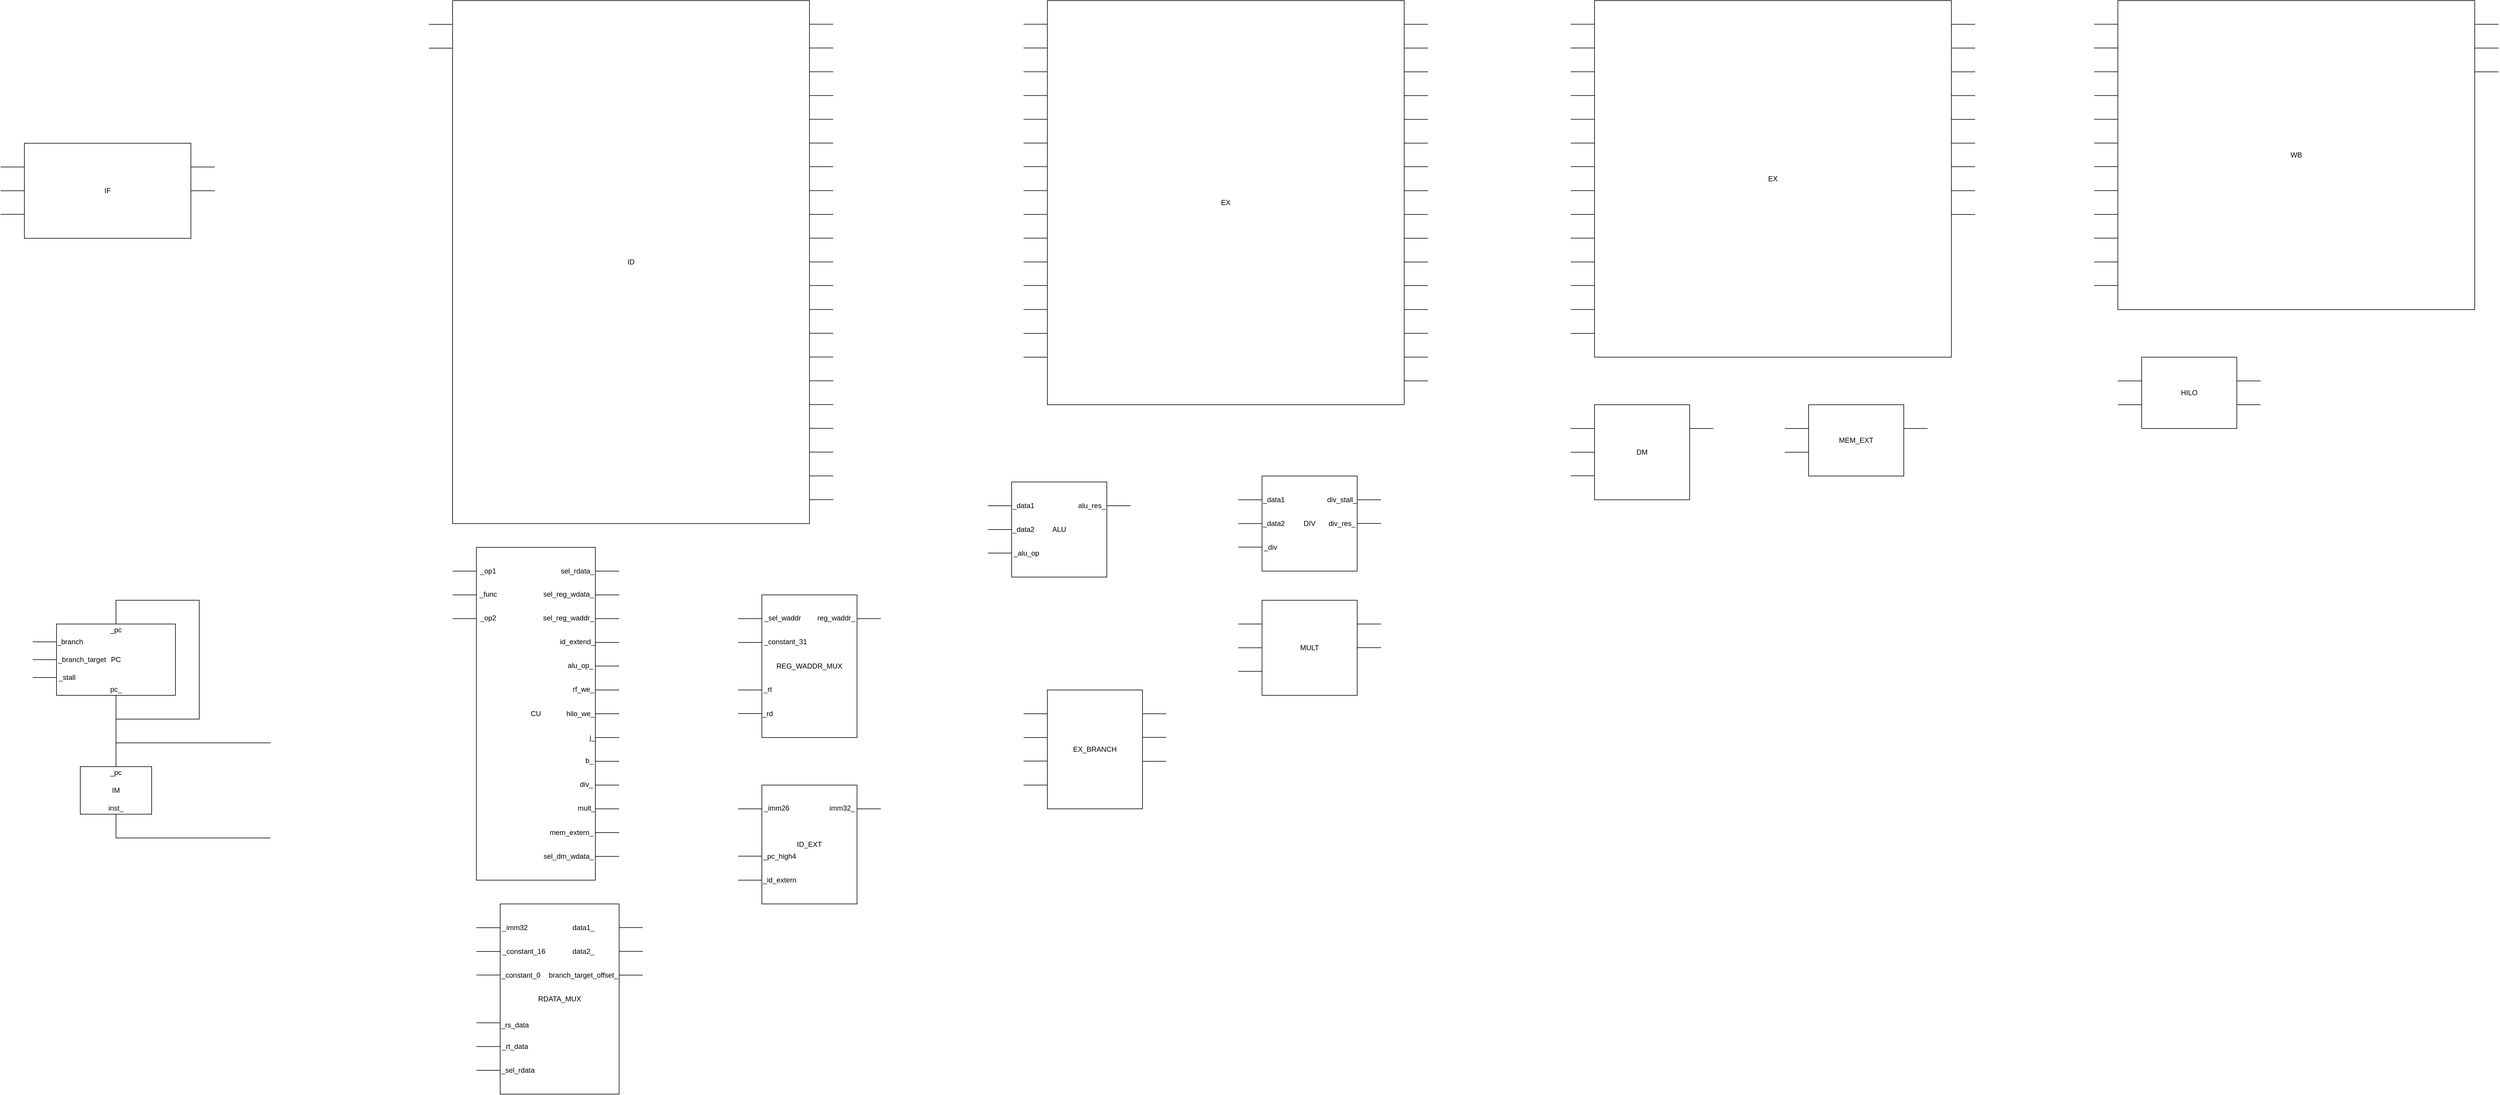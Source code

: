 <mxfile version="13.8.8" type="github">
  <diagram id="tMcQ2oyXICmmnyAeohTg" name="第 1 页">
    <mxGraphModel dx="813" dy="460" grid="1" gridSize="10" guides="1" tooltips="1" connect="1" arrows="1" fold="1" page="1" pageScale="1" pageWidth="827" pageHeight="1169" math="0" shadow="0">
      <root>
        <mxCell id="0" />
        <mxCell id="1" parent="0" />
        <mxCell id="VwapOLV4gGoB3jgHGufy-1" value="PC" style="rounded=0;whiteSpace=wrap;html=1;" parent="1" vertex="1">
          <mxGeometry x="134" y="1089" width="200" height="120" as="geometry" />
        </mxCell>
        <mxCell id="VwapOLV4gGoB3jgHGufy-2" value="" style="endArrow=none;html=1;entryX=0;entryY=0.25;entryDx=0;entryDy=0;" parent="1" target="VwapOLV4gGoB3jgHGufy-1" edge="1">
          <mxGeometry width="50" height="50" relative="1" as="geometry">
            <mxPoint x="94" y="1119" as="sourcePoint" />
            <mxPoint x="124" y="1119" as="targetPoint" />
          </mxGeometry>
        </mxCell>
        <mxCell id="VwapOLV4gGoB3jgHGufy-3" value="" style="endArrow=none;html=1;entryX=0;entryY=0.5;entryDx=0;entryDy=0;" parent="1" target="VwapOLV4gGoB3jgHGufy-1" edge="1">
          <mxGeometry width="50" height="50" relative="1" as="geometry">
            <mxPoint x="94" y="1149" as="sourcePoint" />
            <mxPoint x="134" y="1151.5" as="targetPoint" />
          </mxGeometry>
        </mxCell>
        <mxCell id="VwapOLV4gGoB3jgHGufy-4" value="" style="endArrow=none;html=1;entryX=0;entryY=0.75;entryDx=0;entryDy=0;" parent="1" target="VwapOLV4gGoB3jgHGufy-1" edge="1">
          <mxGeometry width="50" height="50" relative="1" as="geometry">
            <mxPoint x="94" y="1179" as="sourcePoint" />
            <mxPoint x="144" y="1161.5" as="targetPoint" />
          </mxGeometry>
        </mxCell>
        <mxCell id="VwapOLV4gGoB3jgHGufy-5" value="" style="endArrow=none;html=1;entryX=0.5;entryY=0;entryDx=0;entryDy=0;exitX=0.5;exitY=1;exitDx=0;exitDy=0;rounded=0;" parent="1" source="VwapOLV4gGoB3jgHGufy-1" target="VwapOLV4gGoB3jgHGufy-1" edge="1">
          <mxGeometry width="50" height="50" relative="1" as="geometry">
            <mxPoint x="114" y="1172" as="sourcePoint" />
            <mxPoint x="154" y="1171.5" as="targetPoint" />
            <Array as="points">
              <mxPoint x="234" y="1249" />
              <mxPoint x="374" y="1249" />
              <mxPoint x="374" y="1049" />
              <mxPoint x="234" y="1049" />
            </Array>
          </mxGeometry>
        </mxCell>
        <mxCell id="VwapOLV4gGoB3jgHGufy-6" value="" style="endArrow=none;html=1;entryX=0.5;entryY=1;entryDx=0;entryDy=0;exitX=0.5;exitY=0;exitDx=0;exitDy=0;" parent="1" source="VwapOLV4gGoB3jgHGufy-7" target="VwapOLV4gGoB3jgHGufy-1" edge="1">
          <mxGeometry width="50" height="50" relative="1" as="geometry">
            <mxPoint x="229" y="1329" as="sourcePoint" />
            <mxPoint x="234" y="1209" as="targetPoint" />
          </mxGeometry>
        </mxCell>
        <mxCell id="VwapOLV4gGoB3jgHGufy-7" value="IM" style="rounded=0;whiteSpace=wrap;html=1;" parent="1" vertex="1">
          <mxGeometry x="174" y="1329" width="120" height="80" as="geometry" />
        </mxCell>
        <mxCell id="VwapOLV4gGoB3jgHGufy-8" value="" style="endArrow=none;html=1;" parent="1" edge="1">
          <mxGeometry width="50" height="50" relative="1" as="geometry">
            <mxPoint x="234" y="1289" as="sourcePoint" />
            <mxPoint x="494" y="1289" as="targetPoint" />
          </mxGeometry>
        </mxCell>
        <mxCell id="VwapOLV4gGoB3jgHGufy-9" value="" style="endArrow=none;html=1;exitX=0.5;exitY=1;exitDx=0;exitDy=0;rounded=0;" parent="1" source="VwapOLV4gGoB3jgHGufy-7" edge="1">
          <mxGeometry width="50" height="50" relative="1" as="geometry">
            <mxPoint x="230" y="1391" as="sourcePoint" />
            <mxPoint x="494" y="1449" as="targetPoint" />
            <Array as="points">
              <mxPoint x="234" y="1449" />
            </Array>
          </mxGeometry>
        </mxCell>
        <mxCell id="VwapOLV4gGoB3jgHGufy-10" value="ID" style="rounded=0;whiteSpace=wrap;html=1;" parent="1" vertex="1">
          <mxGeometry x="800" y="40" width="600" height="880" as="geometry" />
        </mxCell>
        <mxCell id="VwapOLV4gGoB3jgHGufy-11" value="" style="endArrow=none;html=1;" parent="1" edge="1">
          <mxGeometry width="50" height="50" relative="1" as="geometry">
            <mxPoint x="1440" y="119.8" as="sourcePoint" />
            <mxPoint x="1400" y="119.8" as="targetPoint" />
          </mxGeometry>
        </mxCell>
        <mxCell id="VwapOLV4gGoB3jgHGufy-12" value="" style="endArrow=none;html=1;" parent="1" edge="1">
          <mxGeometry width="50" height="50" relative="1" as="geometry">
            <mxPoint x="1440" y="79.8" as="sourcePoint" />
            <mxPoint x="1400" y="79.8" as="targetPoint" />
          </mxGeometry>
        </mxCell>
        <mxCell id="VwapOLV4gGoB3jgHGufy-13" value="" style="endArrow=none;html=1;" parent="1" edge="1">
          <mxGeometry width="50" height="50" relative="1" as="geometry">
            <mxPoint x="1440" y="159.8" as="sourcePoint" />
            <mxPoint x="1400" y="159.8" as="targetPoint" />
          </mxGeometry>
        </mxCell>
        <mxCell id="VwapOLV4gGoB3jgHGufy-14" value="" style="endArrow=none;html=1;" parent="1" edge="1">
          <mxGeometry width="50" height="50" relative="1" as="geometry">
            <mxPoint x="1440" y="199.8" as="sourcePoint" />
            <mxPoint x="1400" y="199.8" as="targetPoint" />
          </mxGeometry>
        </mxCell>
        <mxCell id="VwapOLV4gGoB3jgHGufy-15" value="" style="endArrow=none;html=1;" parent="1" edge="1">
          <mxGeometry width="50" height="50" relative="1" as="geometry">
            <mxPoint x="1440" y="239.8" as="sourcePoint" />
            <mxPoint x="1400" y="239.8" as="targetPoint" />
          </mxGeometry>
        </mxCell>
        <mxCell id="VwapOLV4gGoB3jgHGufy-16" value="" style="endArrow=none;html=1;" parent="1" edge="1">
          <mxGeometry width="50" height="50" relative="1" as="geometry">
            <mxPoint x="1440" y="279.8" as="sourcePoint" />
            <mxPoint x="1400" y="279.8" as="targetPoint" />
          </mxGeometry>
        </mxCell>
        <mxCell id="VwapOLV4gGoB3jgHGufy-17" value="" style="endArrow=none;html=1;" parent="1" edge="1">
          <mxGeometry width="50" height="50" relative="1" as="geometry">
            <mxPoint x="1440" y="319.51" as="sourcePoint" />
            <mxPoint x="1400" y="319.51" as="targetPoint" />
          </mxGeometry>
        </mxCell>
        <mxCell id="VwapOLV4gGoB3jgHGufy-18" value="" style="endArrow=none;html=1;" parent="1" edge="1">
          <mxGeometry width="50" height="50" relative="1" as="geometry">
            <mxPoint x="1440" y="359.8" as="sourcePoint" />
            <mxPoint x="1400" y="359.8" as="targetPoint" />
          </mxGeometry>
        </mxCell>
        <mxCell id="VwapOLV4gGoB3jgHGufy-19" value="" style="endArrow=none;html=1;" parent="1" edge="1">
          <mxGeometry width="50" height="50" relative="1" as="geometry">
            <mxPoint x="1440" y="399.8" as="sourcePoint" />
            <mxPoint x="1400" y="399.8" as="targetPoint" />
          </mxGeometry>
        </mxCell>
        <mxCell id="VwapOLV4gGoB3jgHGufy-20" value="" style="endArrow=none;html=1;" parent="1" edge="1">
          <mxGeometry width="50" height="50" relative="1" as="geometry">
            <mxPoint x="1440" y="439.8" as="sourcePoint" />
            <mxPoint x="1400" y="439.8" as="targetPoint" />
          </mxGeometry>
        </mxCell>
        <mxCell id="VwapOLV4gGoB3jgHGufy-21" value="" style="endArrow=none;html=1;" parent="1" edge="1">
          <mxGeometry width="50" height="50" relative="1" as="geometry">
            <mxPoint x="1440" y="479.8" as="sourcePoint" />
            <mxPoint x="1400" y="479.8" as="targetPoint" />
          </mxGeometry>
        </mxCell>
        <mxCell id="VwapOLV4gGoB3jgHGufy-22" value="" style="endArrow=none;html=1;" parent="1" edge="1">
          <mxGeometry width="50" height="50" relative="1" as="geometry">
            <mxPoint x="1440" y="519.51" as="sourcePoint" />
            <mxPoint x="1400" y="519.51" as="targetPoint" />
          </mxGeometry>
        </mxCell>
        <mxCell id="VwapOLV4gGoB3jgHGufy-23" value="" style="endArrow=none;html=1;" parent="1" edge="1">
          <mxGeometry width="50" height="50" relative="1" as="geometry">
            <mxPoint x="1440" y="559.8" as="sourcePoint" />
            <mxPoint x="1400" y="559.8" as="targetPoint" />
          </mxGeometry>
        </mxCell>
        <mxCell id="VwapOLV4gGoB3jgHGufy-24" value="" style="endArrow=none;html=1;" parent="1" edge="1">
          <mxGeometry width="50" height="50" relative="1" as="geometry">
            <mxPoint x="1440" y="599.8" as="sourcePoint" />
            <mxPoint x="1400" y="599.8" as="targetPoint" />
          </mxGeometry>
        </mxCell>
        <mxCell id="VwapOLV4gGoB3jgHGufy-25" value="" style="endArrow=none;html=1;" parent="1" edge="1">
          <mxGeometry width="50" height="50" relative="1" as="geometry">
            <mxPoint x="1440" y="639.8" as="sourcePoint" />
            <mxPoint x="1400" y="639.8" as="targetPoint" />
          </mxGeometry>
        </mxCell>
        <mxCell id="VwapOLV4gGoB3jgHGufy-26" value="" style="endArrow=none;html=1;" parent="1" edge="1">
          <mxGeometry width="50" height="50" relative="1" as="geometry">
            <mxPoint x="1440" y="679.8" as="sourcePoint" />
            <mxPoint x="1400" y="679.8" as="targetPoint" />
          </mxGeometry>
        </mxCell>
        <mxCell id="VwapOLV4gGoB3jgHGufy-27" value="" style="endArrow=none;html=1;" parent="1" edge="1">
          <mxGeometry width="50" height="50" relative="1" as="geometry">
            <mxPoint x="1440" y="719.8" as="sourcePoint" />
            <mxPoint x="1400" y="719.8" as="targetPoint" />
          </mxGeometry>
        </mxCell>
        <mxCell id="VwapOLV4gGoB3jgHGufy-28" value="" style="endArrow=none;html=1;" parent="1" edge="1">
          <mxGeometry width="50" height="50" relative="1" as="geometry">
            <mxPoint x="1440" y="759.8" as="sourcePoint" />
            <mxPoint x="1400" y="759.8" as="targetPoint" />
          </mxGeometry>
        </mxCell>
        <mxCell id="VwapOLV4gGoB3jgHGufy-29" value="" style="endArrow=none;html=1;" parent="1" edge="1">
          <mxGeometry width="50" height="50" relative="1" as="geometry">
            <mxPoint x="1440" y="799.8" as="sourcePoint" />
            <mxPoint x="1400" y="799.8" as="targetPoint" />
          </mxGeometry>
        </mxCell>
        <mxCell id="VwapOLV4gGoB3jgHGufy-30" value="" style="endArrow=none;html=1;" parent="1" edge="1">
          <mxGeometry width="50" height="50" relative="1" as="geometry">
            <mxPoint x="1440" y="879.8" as="sourcePoint" />
            <mxPoint x="1400" y="879.8" as="targetPoint" />
          </mxGeometry>
        </mxCell>
        <mxCell id="VwapOLV4gGoB3jgHGufy-31" value="" style="endArrow=none;html=1;" parent="1" edge="1">
          <mxGeometry width="50" height="50" relative="1" as="geometry">
            <mxPoint x="1440" y="839.8" as="sourcePoint" />
            <mxPoint x="1400" y="839.8" as="targetPoint" />
          </mxGeometry>
        </mxCell>
        <mxCell id="VwapOLV4gGoB3jgHGufy-32" value="" style="endArrow=none;html=1;" parent="1" edge="1">
          <mxGeometry width="50" height="50" relative="1" as="geometry">
            <mxPoint x="800" y="80.0" as="sourcePoint" />
            <mxPoint x="760" y="80.0" as="targetPoint" />
          </mxGeometry>
        </mxCell>
        <mxCell id="VwapOLV4gGoB3jgHGufy-33" value="" style="endArrow=none;html=1;" parent="1" edge="1">
          <mxGeometry width="50" height="50" relative="1" as="geometry">
            <mxPoint x="800" y="120.0" as="sourcePoint" />
            <mxPoint x="760" y="120.0" as="targetPoint" />
          </mxGeometry>
        </mxCell>
        <mxCell id="VwapOLV4gGoB3jgHGufy-34" value="CU" style="rounded=0;whiteSpace=wrap;html=1;" parent="1" vertex="1">
          <mxGeometry x="840" y="960" width="200" height="560" as="geometry" />
        </mxCell>
        <mxCell id="VwapOLV4gGoB3jgHGufy-35" value="" style="endArrow=none;html=1;" parent="1" edge="1">
          <mxGeometry width="50" height="50" relative="1" as="geometry">
            <mxPoint x="1080" y="1000.0" as="sourcePoint" />
            <mxPoint x="1040" y="1000.0" as="targetPoint" />
          </mxGeometry>
        </mxCell>
        <mxCell id="VwapOLV4gGoB3jgHGufy-36" value="" style="endArrow=none;html=1;" parent="1" edge="1">
          <mxGeometry width="50" height="50" relative="1" as="geometry">
            <mxPoint x="840" y="1000.0" as="sourcePoint" />
            <mxPoint x="800" y="1000.0" as="targetPoint" />
          </mxGeometry>
        </mxCell>
        <mxCell id="VwapOLV4gGoB3jgHGufy-37" value="" style="endArrow=none;html=1;" parent="1" edge="1">
          <mxGeometry width="50" height="50" relative="1" as="geometry">
            <mxPoint x="840" y="1040.0" as="sourcePoint" />
            <mxPoint x="800" y="1040.0" as="targetPoint" />
          </mxGeometry>
        </mxCell>
        <mxCell id="VwapOLV4gGoB3jgHGufy-38" value="" style="endArrow=none;html=1;" parent="1" edge="1">
          <mxGeometry width="50" height="50" relative="1" as="geometry">
            <mxPoint x="840" y="1080.0" as="sourcePoint" />
            <mxPoint x="800" y="1080.0" as="targetPoint" />
          </mxGeometry>
        </mxCell>
        <mxCell id="VwapOLV4gGoB3jgHGufy-39" value="" style="endArrow=none;html=1;" parent="1" edge="1">
          <mxGeometry width="50" height="50" relative="1" as="geometry">
            <mxPoint x="1080" y="1040.0" as="sourcePoint" />
            <mxPoint x="1040" y="1040.0" as="targetPoint" />
          </mxGeometry>
        </mxCell>
        <mxCell id="VwapOLV4gGoB3jgHGufy-40" value="" style="endArrow=none;html=1;" parent="1" edge="1">
          <mxGeometry width="50" height="50" relative="1" as="geometry">
            <mxPoint x="1080" y="1080.0" as="sourcePoint" />
            <mxPoint x="1040" y="1080.0" as="targetPoint" />
          </mxGeometry>
        </mxCell>
        <mxCell id="VwapOLV4gGoB3jgHGufy-41" value="" style="endArrow=none;html=1;" parent="1" edge="1">
          <mxGeometry width="50" height="50" relative="1" as="geometry">
            <mxPoint x="1080" y="1120.0" as="sourcePoint" />
            <mxPoint x="1040" y="1120.0" as="targetPoint" />
          </mxGeometry>
        </mxCell>
        <mxCell id="VwapOLV4gGoB3jgHGufy-42" value="" style="endArrow=none;html=1;" parent="1" edge="1">
          <mxGeometry width="50" height="50" relative="1" as="geometry">
            <mxPoint x="1080" y="1159.76" as="sourcePoint" />
            <mxPoint x="1040" y="1159.76" as="targetPoint" />
          </mxGeometry>
        </mxCell>
        <mxCell id="VwapOLV4gGoB3jgHGufy-43" value="" style="endArrow=none;html=1;" parent="1" edge="1">
          <mxGeometry width="50" height="50" relative="1" as="geometry">
            <mxPoint x="1080" y="1200.0" as="sourcePoint" />
            <mxPoint x="1040" y="1200.0" as="targetPoint" />
          </mxGeometry>
        </mxCell>
        <mxCell id="VwapOLV4gGoB3jgHGufy-44" value="" style="endArrow=none;html=1;" parent="1" edge="1">
          <mxGeometry width="50" height="50" relative="1" as="geometry">
            <mxPoint x="1080" y="1240.0" as="sourcePoint" />
            <mxPoint x="1040" y="1240.0" as="targetPoint" />
          </mxGeometry>
        </mxCell>
        <mxCell id="VwapOLV4gGoB3jgHGufy-45" value="" style="endArrow=none;html=1;" parent="1" edge="1">
          <mxGeometry width="50" height="50" relative="1" as="geometry">
            <mxPoint x="1080" y="1280.0" as="sourcePoint" />
            <mxPoint x="1040" y="1280.0" as="targetPoint" />
          </mxGeometry>
        </mxCell>
        <mxCell id="VwapOLV4gGoB3jgHGufy-46" value="" style="endArrow=none;html=1;" parent="1" edge="1">
          <mxGeometry width="50" height="50" relative="1" as="geometry">
            <mxPoint x="1080" y="1320.0" as="sourcePoint" />
            <mxPoint x="1040" y="1320.0" as="targetPoint" />
          </mxGeometry>
        </mxCell>
        <mxCell id="VwapOLV4gGoB3jgHGufy-47" value="" style="endArrow=none;html=1;" parent="1" edge="1">
          <mxGeometry width="50" height="50" relative="1" as="geometry">
            <mxPoint x="1080" y="1360.0" as="sourcePoint" />
            <mxPoint x="1040" y="1360.0" as="targetPoint" />
          </mxGeometry>
        </mxCell>
        <mxCell id="VwapOLV4gGoB3jgHGufy-48" value="" style="endArrow=none;html=1;" parent="1" edge="1">
          <mxGeometry width="50" height="50" relative="1" as="geometry">
            <mxPoint x="1080" y="1400.0" as="sourcePoint" />
            <mxPoint x="1040" y="1400.0" as="targetPoint" />
          </mxGeometry>
        </mxCell>
        <mxCell id="VwapOLV4gGoB3jgHGufy-49" value="" style="endArrow=none;html=1;" parent="1" edge="1">
          <mxGeometry width="50" height="50" relative="1" as="geometry">
            <mxPoint x="1080" y="1440.0" as="sourcePoint" />
            <mxPoint x="1040" y="1440.0" as="targetPoint" />
          </mxGeometry>
        </mxCell>
        <mxCell id="VwapOLV4gGoB3jgHGufy-50" value="" style="endArrow=none;html=1;" parent="1" edge="1">
          <mxGeometry width="50" height="50" relative="1" as="geometry">
            <mxPoint x="1080" y="1480.0" as="sourcePoint" />
            <mxPoint x="1040" y="1480.0" as="targetPoint" />
          </mxGeometry>
        </mxCell>
        <mxCell id="VwapOLV4gGoB3jgHGufy-51" value="REG_WADDR_MUX" style="rounded=0;whiteSpace=wrap;html=1;" parent="1" vertex="1">
          <mxGeometry x="1320" y="1040" width="160" height="240" as="geometry" />
        </mxCell>
        <mxCell id="VwapOLV4gGoB3jgHGufy-52" value="" style="endArrow=none;html=1;" parent="1" edge="1">
          <mxGeometry width="50" height="50" relative="1" as="geometry">
            <mxPoint x="1320" y="1080.0" as="sourcePoint" />
            <mxPoint x="1280" y="1080.0" as="targetPoint" />
          </mxGeometry>
        </mxCell>
        <mxCell id="VwapOLV4gGoB3jgHGufy-53" value="" style="endArrow=none;html=1;" parent="1" edge="1">
          <mxGeometry width="50" height="50" relative="1" as="geometry">
            <mxPoint x="1320" y="1200.0" as="sourcePoint" />
            <mxPoint x="1280" y="1200.0" as="targetPoint" />
          </mxGeometry>
        </mxCell>
        <mxCell id="VwapOLV4gGoB3jgHGufy-54" value="" style="endArrow=none;html=1;" parent="1" edge="1">
          <mxGeometry width="50" height="50" relative="1" as="geometry">
            <mxPoint x="1320" y="1239.66" as="sourcePoint" />
            <mxPoint x="1280" y="1239.66" as="targetPoint" />
          </mxGeometry>
        </mxCell>
        <mxCell id="VwapOLV4gGoB3jgHGufy-55" value="" style="endArrow=none;html=1;" parent="1" edge="1">
          <mxGeometry width="50" height="50" relative="1" as="geometry">
            <mxPoint x="1320" y="1120.0" as="sourcePoint" />
            <mxPoint x="1280" y="1120.0" as="targetPoint" />
          </mxGeometry>
        </mxCell>
        <mxCell id="VwapOLV4gGoB3jgHGufy-56" value="" style="endArrow=none;html=1;" parent="1" edge="1">
          <mxGeometry width="50" height="50" relative="1" as="geometry">
            <mxPoint x="1520" y="1080.0" as="sourcePoint" />
            <mxPoint x="1480" y="1080.0" as="targetPoint" />
          </mxGeometry>
        </mxCell>
        <mxCell id="VwapOLV4gGoB3jgHGufy-57" value="ID_EXT" style="rounded=0;whiteSpace=wrap;html=1;" parent="1" vertex="1">
          <mxGeometry x="1320" y="1360" width="160" height="200" as="geometry" />
        </mxCell>
        <mxCell id="VwapOLV4gGoB3jgHGufy-58" value="" style="endArrow=none;html=1;" parent="1" edge="1">
          <mxGeometry width="50" height="50" relative="1" as="geometry">
            <mxPoint x="1320" y="1400" as="sourcePoint" />
            <mxPoint x="1280" y="1400" as="targetPoint" />
          </mxGeometry>
        </mxCell>
        <mxCell id="VwapOLV4gGoB3jgHGufy-59" value="" style="endArrow=none;html=1;" parent="1" edge="1">
          <mxGeometry width="50" height="50" relative="1" as="geometry">
            <mxPoint x="1320" y="1520" as="sourcePoint" />
            <mxPoint x="1280" y="1520" as="targetPoint" />
          </mxGeometry>
        </mxCell>
        <mxCell id="VwapOLV4gGoB3jgHGufy-60" value="" style="endArrow=none;html=1;" parent="1" edge="1">
          <mxGeometry width="50" height="50" relative="1" as="geometry">
            <mxPoint x="1320" y="1479.66" as="sourcePoint" />
            <mxPoint x="1280" y="1479.66" as="targetPoint" />
          </mxGeometry>
        </mxCell>
        <mxCell id="VwapOLV4gGoB3jgHGufy-61" value="" style="endArrow=none;html=1;" parent="1" edge="1">
          <mxGeometry width="50" height="50" relative="1" as="geometry">
            <mxPoint x="1520" y="1400" as="sourcePoint" />
            <mxPoint x="1480" y="1400" as="targetPoint" />
          </mxGeometry>
        </mxCell>
        <mxCell id="VwapOLV4gGoB3jgHGufy-62" value="RDATA_MUX" style="rounded=0;whiteSpace=wrap;html=1;" parent="1" vertex="1">
          <mxGeometry x="880" y="1560" width="200" height="320" as="geometry" />
        </mxCell>
        <mxCell id="VwapOLV4gGoB3jgHGufy-63" value="" style="endArrow=none;html=1;" parent="1" edge="1">
          <mxGeometry width="50" height="50" relative="1" as="geometry">
            <mxPoint x="880" y="1600" as="sourcePoint" />
            <mxPoint x="840" y="1600" as="targetPoint" />
          </mxGeometry>
        </mxCell>
        <mxCell id="VwapOLV4gGoB3jgHGufy-64" value="" style="endArrow=none;html=1;" parent="1" edge="1">
          <mxGeometry width="50" height="50" relative="1" as="geometry">
            <mxPoint x="880" y="1679.58" as="sourcePoint" />
            <mxPoint x="840" y="1679.58" as="targetPoint" />
          </mxGeometry>
        </mxCell>
        <mxCell id="VwapOLV4gGoB3jgHGufy-65" value="" style="endArrow=none;html=1;" parent="1" edge="1">
          <mxGeometry width="50" height="50" relative="1" as="geometry">
            <mxPoint x="880" y="1640" as="sourcePoint" />
            <mxPoint x="840" y="1640" as="targetPoint" />
          </mxGeometry>
        </mxCell>
        <mxCell id="VwapOLV4gGoB3jgHGufy-66" value="" style="endArrow=none;html=1;" parent="1" edge="1">
          <mxGeometry width="50" height="50" relative="1" as="geometry">
            <mxPoint x="1120" y="1599.71" as="sourcePoint" />
            <mxPoint x="1080" y="1599.71" as="targetPoint" />
          </mxGeometry>
        </mxCell>
        <mxCell id="VwapOLV4gGoB3jgHGufy-68" value="" style="endArrow=none;html=1;" parent="1" edge="1">
          <mxGeometry width="50" height="50" relative="1" as="geometry">
            <mxPoint x="880" y="1760.0" as="sourcePoint" />
            <mxPoint x="840" y="1760.0" as="targetPoint" />
          </mxGeometry>
        </mxCell>
        <mxCell id="VwapOLV4gGoB3jgHGufy-69" value="" style="endArrow=none;html=1;" parent="1" edge="1">
          <mxGeometry width="50" height="50" relative="1" as="geometry">
            <mxPoint x="880" y="1800" as="sourcePoint" />
            <mxPoint x="840" y="1800" as="targetPoint" />
          </mxGeometry>
        </mxCell>
        <mxCell id="VwapOLV4gGoB3jgHGufy-70" value="" style="endArrow=none;html=1;" parent="1" edge="1">
          <mxGeometry width="50" height="50" relative="1" as="geometry">
            <mxPoint x="880" y="1840" as="sourcePoint" />
            <mxPoint x="840" y="1840" as="targetPoint" />
          </mxGeometry>
        </mxCell>
        <mxCell id="VwapOLV4gGoB3jgHGufy-71" value="" style="endArrow=none;html=1;" parent="1" edge="1">
          <mxGeometry width="50" height="50" relative="1" as="geometry">
            <mxPoint x="1120" y="1639.71" as="sourcePoint" />
            <mxPoint x="1080" y="1639.71" as="targetPoint" />
          </mxGeometry>
        </mxCell>
        <mxCell id="VwapOLV4gGoB3jgHGufy-72" value="" style="endArrow=none;html=1;" parent="1" edge="1">
          <mxGeometry width="50" height="50" relative="1" as="geometry">
            <mxPoint x="1120" y="1679.71" as="sourcePoint" />
            <mxPoint x="1080" y="1679.71" as="targetPoint" />
          </mxGeometry>
        </mxCell>
        <mxCell id="VwapOLV4gGoB3jgHGufy-73" value="IF" style="rounded=0;whiteSpace=wrap;html=1;" parent="1" vertex="1">
          <mxGeometry x="80" y="280" width="280" height="160" as="geometry" />
        </mxCell>
        <mxCell id="VwapOLV4gGoB3jgHGufy-74" value="" style="endArrow=none;html=1;" parent="1" edge="1">
          <mxGeometry width="50" height="50" relative="1" as="geometry">
            <mxPoint x="80" y="320" as="sourcePoint" />
            <mxPoint x="40" y="320" as="targetPoint" />
          </mxGeometry>
        </mxCell>
        <mxCell id="VwapOLV4gGoB3jgHGufy-75" value="" style="endArrow=none;html=1;" parent="1" edge="1">
          <mxGeometry width="50" height="50" relative="1" as="geometry">
            <mxPoint x="80" y="399.58" as="sourcePoint" />
            <mxPoint x="40" y="399.58" as="targetPoint" />
          </mxGeometry>
        </mxCell>
        <mxCell id="VwapOLV4gGoB3jgHGufy-76" value="" style="endArrow=none;html=1;" parent="1" edge="1">
          <mxGeometry width="50" height="50" relative="1" as="geometry">
            <mxPoint x="80" y="360" as="sourcePoint" />
            <mxPoint x="40" y="360" as="targetPoint" />
          </mxGeometry>
        </mxCell>
        <mxCell id="VwapOLV4gGoB3jgHGufy-77" value="" style="endArrow=none;html=1;" parent="1" edge="1">
          <mxGeometry width="50" height="50" relative="1" as="geometry">
            <mxPoint x="400" y="320" as="sourcePoint" />
            <mxPoint x="360" y="320" as="targetPoint" />
          </mxGeometry>
        </mxCell>
        <mxCell id="VwapOLV4gGoB3jgHGufy-78" value="" style="endArrow=none;html=1;" parent="1" edge="1">
          <mxGeometry width="50" height="50" relative="1" as="geometry">
            <mxPoint x="400" y="360" as="sourcePoint" />
            <mxPoint x="360" y="360" as="targetPoint" />
          </mxGeometry>
        </mxCell>
        <mxCell id="VwapOLV4gGoB3jgHGufy-79" value="EX" style="rounded=0;whiteSpace=wrap;html=1;" parent="1" vertex="1">
          <mxGeometry x="1800" y="40" width="600" height="680" as="geometry" />
        </mxCell>
        <mxCell id="VwapOLV4gGoB3jgHGufy-80" value="" style="endArrow=none;html=1;" parent="1" edge="1">
          <mxGeometry width="50" height="50" relative="1" as="geometry">
            <mxPoint x="2440" y="119.83" as="sourcePoint" />
            <mxPoint x="2400" y="119.83" as="targetPoint" />
          </mxGeometry>
        </mxCell>
        <mxCell id="VwapOLV4gGoB3jgHGufy-81" value="" style="endArrow=none;html=1;" parent="1" edge="1">
          <mxGeometry width="50" height="50" relative="1" as="geometry">
            <mxPoint x="2440" y="79.83" as="sourcePoint" />
            <mxPoint x="2400" y="79.83" as="targetPoint" />
          </mxGeometry>
        </mxCell>
        <mxCell id="VwapOLV4gGoB3jgHGufy-82" value="" style="endArrow=none;html=1;" parent="1" edge="1">
          <mxGeometry width="50" height="50" relative="1" as="geometry">
            <mxPoint x="2440" y="159.83" as="sourcePoint" />
            <mxPoint x="2400" y="159.83" as="targetPoint" />
          </mxGeometry>
        </mxCell>
        <mxCell id="VwapOLV4gGoB3jgHGufy-83" value="" style="endArrow=none;html=1;" parent="1" edge="1">
          <mxGeometry width="50" height="50" relative="1" as="geometry">
            <mxPoint x="2440" y="199.83" as="sourcePoint" />
            <mxPoint x="2400" y="199.83" as="targetPoint" />
          </mxGeometry>
        </mxCell>
        <mxCell id="VwapOLV4gGoB3jgHGufy-84" value="" style="endArrow=none;html=1;" parent="1" edge="1">
          <mxGeometry width="50" height="50" relative="1" as="geometry">
            <mxPoint x="2440" y="239.83" as="sourcePoint" />
            <mxPoint x="2400" y="239.83" as="targetPoint" />
          </mxGeometry>
        </mxCell>
        <mxCell id="VwapOLV4gGoB3jgHGufy-85" value="" style="endArrow=none;html=1;" parent="1" edge="1">
          <mxGeometry width="50" height="50" relative="1" as="geometry">
            <mxPoint x="2440" y="279.83" as="sourcePoint" />
            <mxPoint x="2400" y="279.83" as="targetPoint" />
          </mxGeometry>
        </mxCell>
        <mxCell id="VwapOLV4gGoB3jgHGufy-86" value="" style="endArrow=none;html=1;" parent="1" edge="1">
          <mxGeometry width="50" height="50" relative="1" as="geometry">
            <mxPoint x="2440" y="319.54" as="sourcePoint" />
            <mxPoint x="2400" y="319.54" as="targetPoint" />
          </mxGeometry>
        </mxCell>
        <mxCell id="VwapOLV4gGoB3jgHGufy-87" value="" style="endArrow=none;html=1;" parent="1" edge="1">
          <mxGeometry width="50" height="50" relative="1" as="geometry">
            <mxPoint x="2440" y="359.83" as="sourcePoint" />
            <mxPoint x="2400" y="359.83" as="targetPoint" />
          </mxGeometry>
        </mxCell>
        <mxCell id="VwapOLV4gGoB3jgHGufy-88" value="" style="endArrow=none;html=1;" parent="1" edge="1">
          <mxGeometry width="50" height="50" relative="1" as="geometry">
            <mxPoint x="2440" y="399.83" as="sourcePoint" />
            <mxPoint x="2400" y="399.83" as="targetPoint" />
          </mxGeometry>
        </mxCell>
        <mxCell id="VwapOLV4gGoB3jgHGufy-89" value="" style="endArrow=none;html=1;" parent="1" edge="1">
          <mxGeometry width="50" height="50" relative="1" as="geometry">
            <mxPoint x="2440" y="439.83" as="sourcePoint" />
            <mxPoint x="2400" y="439.83" as="targetPoint" />
          </mxGeometry>
        </mxCell>
        <mxCell id="VwapOLV4gGoB3jgHGufy-90" value="" style="endArrow=none;html=1;" parent="1" edge="1">
          <mxGeometry width="50" height="50" relative="1" as="geometry">
            <mxPoint x="2440" y="479.83" as="sourcePoint" />
            <mxPoint x="2400" y="479.83" as="targetPoint" />
          </mxGeometry>
        </mxCell>
        <mxCell id="VwapOLV4gGoB3jgHGufy-91" value="" style="endArrow=none;html=1;" parent="1" edge="1">
          <mxGeometry width="50" height="50" relative="1" as="geometry">
            <mxPoint x="2440" y="519.54" as="sourcePoint" />
            <mxPoint x="2400" y="519.54" as="targetPoint" />
          </mxGeometry>
        </mxCell>
        <mxCell id="VwapOLV4gGoB3jgHGufy-92" value="" style="endArrow=none;html=1;" parent="1" edge="1">
          <mxGeometry width="50" height="50" relative="1" as="geometry">
            <mxPoint x="2440" y="559.83" as="sourcePoint" />
            <mxPoint x="2400" y="559.83" as="targetPoint" />
          </mxGeometry>
        </mxCell>
        <mxCell id="VwapOLV4gGoB3jgHGufy-93" value="" style="endArrow=none;html=1;" parent="1" edge="1">
          <mxGeometry width="50" height="50" relative="1" as="geometry">
            <mxPoint x="2440" y="599.83" as="sourcePoint" />
            <mxPoint x="2400" y="599.83" as="targetPoint" />
          </mxGeometry>
        </mxCell>
        <mxCell id="VwapOLV4gGoB3jgHGufy-94" value="" style="endArrow=none;html=1;" parent="1" edge="1">
          <mxGeometry width="50" height="50" relative="1" as="geometry">
            <mxPoint x="2440" y="639.83" as="sourcePoint" />
            <mxPoint x="2400" y="639.83" as="targetPoint" />
          </mxGeometry>
        </mxCell>
        <mxCell id="VwapOLV4gGoB3jgHGufy-95" value="" style="endArrow=none;html=1;" parent="1" edge="1">
          <mxGeometry width="50" height="50" relative="1" as="geometry">
            <mxPoint x="2440" y="679.83" as="sourcePoint" />
            <mxPoint x="2400" y="679.83" as="targetPoint" />
          </mxGeometry>
        </mxCell>
        <mxCell id="VwapOLV4gGoB3jgHGufy-96" value="" style="endArrow=none;html=1;" parent="1" edge="1">
          <mxGeometry width="50" height="50" relative="1" as="geometry">
            <mxPoint x="1800" y="119.71" as="sourcePoint" />
            <mxPoint x="1760" y="119.71" as="targetPoint" />
          </mxGeometry>
        </mxCell>
        <mxCell id="VwapOLV4gGoB3jgHGufy-97" value="" style="endArrow=none;html=1;" parent="1" edge="1">
          <mxGeometry width="50" height="50" relative="1" as="geometry">
            <mxPoint x="1800" y="79.71" as="sourcePoint" />
            <mxPoint x="1760" y="79.71" as="targetPoint" />
          </mxGeometry>
        </mxCell>
        <mxCell id="VwapOLV4gGoB3jgHGufy-98" value="" style="endArrow=none;html=1;" parent="1" edge="1">
          <mxGeometry width="50" height="50" relative="1" as="geometry">
            <mxPoint x="1800" y="159.71" as="sourcePoint" />
            <mxPoint x="1760" y="159.71" as="targetPoint" />
          </mxGeometry>
        </mxCell>
        <mxCell id="VwapOLV4gGoB3jgHGufy-99" value="" style="endArrow=none;html=1;" parent="1" edge="1">
          <mxGeometry width="50" height="50" relative="1" as="geometry">
            <mxPoint x="1800" y="199.71" as="sourcePoint" />
            <mxPoint x="1760" y="199.71" as="targetPoint" />
          </mxGeometry>
        </mxCell>
        <mxCell id="VwapOLV4gGoB3jgHGufy-100" value="" style="endArrow=none;html=1;" parent="1" edge="1">
          <mxGeometry width="50" height="50" relative="1" as="geometry">
            <mxPoint x="1800" y="239.71" as="sourcePoint" />
            <mxPoint x="1760" y="239.71" as="targetPoint" />
          </mxGeometry>
        </mxCell>
        <mxCell id="VwapOLV4gGoB3jgHGufy-101" value="" style="endArrow=none;html=1;" parent="1" edge="1">
          <mxGeometry width="50" height="50" relative="1" as="geometry">
            <mxPoint x="1800" y="279.71" as="sourcePoint" />
            <mxPoint x="1760" y="279.71" as="targetPoint" />
          </mxGeometry>
        </mxCell>
        <mxCell id="VwapOLV4gGoB3jgHGufy-102" value="" style="endArrow=none;html=1;" parent="1" edge="1">
          <mxGeometry width="50" height="50" relative="1" as="geometry">
            <mxPoint x="1800" y="319.42" as="sourcePoint" />
            <mxPoint x="1760" y="319.42" as="targetPoint" />
          </mxGeometry>
        </mxCell>
        <mxCell id="VwapOLV4gGoB3jgHGufy-103" value="" style="endArrow=none;html=1;" parent="1" edge="1">
          <mxGeometry width="50" height="50" relative="1" as="geometry">
            <mxPoint x="1800" y="359.71" as="sourcePoint" />
            <mxPoint x="1760" y="359.71" as="targetPoint" />
          </mxGeometry>
        </mxCell>
        <mxCell id="VwapOLV4gGoB3jgHGufy-104" value="" style="endArrow=none;html=1;" parent="1" edge="1">
          <mxGeometry width="50" height="50" relative="1" as="geometry">
            <mxPoint x="1800" y="399.71" as="sourcePoint" />
            <mxPoint x="1760" y="399.71" as="targetPoint" />
          </mxGeometry>
        </mxCell>
        <mxCell id="VwapOLV4gGoB3jgHGufy-105" value="" style="endArrow=none;html=1;" parent="1" edge="1">
          <mxGeometry width="50" height="50" relative="1" as="geometry">
            <mxPoint x="1800" y="439.71" as="sourcePoint" />
            <mxPoint x="1760" y="439.71" as="targetPoint" />
          </mxGeometry>
        </mxCell>
        <mxCell id="VwapOLV4gGoB3jgHGufy-106" value="" style="endArrow=none;html=1;" parent="1" edge="1">
          <mxGeometry width="50" height="50" relative="1" as="geometry">
            <mxPoint x="1800" y="479.71" as="sourcePoint" />
            <mxPoint x="1760" y="479.71" as="targetPoint" />
          </mxGeometry>
        </mxCell>
        <mxCell id="VwapOLV4gGoB3jgHGufy-107" value="" style="endArrow=none;html=1;" parent="1" edge="1">
          <mxGeometry width="50" height="50" relative="1" as="geometry">
            <mxPoint x="1800" y="519.42" as="sourcePoint" />
            <mxPoint x="1760" y="519.42" as="targetPoint" />
          </mxGeometry>
        </mxCell>
        <mxCell id="VwapOLV4gGoB3jgHGufy-108" value="" style="endArrow=none;html=1;" parent="1" edge="1">
          <mxGeometry width="50" height="50" relative="1" as="geometry">
            <mxPoint x="1800" y="559.71" as="sourcePoint" />
            <mxPoint x="1760" y="559.71" as="targetPoint" />
          </mxGeometry>
        </mxCell>
        <mxCell id="VwapOLV4gGoB3jgHGufy-109" value="" style="endArrow=none;html=1;" parent="1" edge="1">
          <mxGeometry width="50" height="50" relative="1" as="geometry">
            <mxPoint x="1800" y="600.0" as="sourcePoint" />
            <mxPoint x="1760" y="600.0" as="targetPoint" />
          </mxGeometry>
        </mxCell>
        <mxCell id="VwapOLV4gGoB3jgHGufy-110" value="" style="endArrow=none;html=1;" parent="1" edge="1">
          <mxGeometry width="50" height="50" relative="1" as="geometry">
            <mxPoint x="1800" y="640.0" as="sourcePoint" />
            <mxPoint x="1760" y="640.0" as="targetPoint" />
          </mxGeometry>
        </mxCell>
        <mxCell id="VwapOLV4gGoB3jgHGufy-111" value="DM" style="rounded=0;whiteSpace=wrap;html=1;" parent="1" vertex="1">
          <mxGeometry x="2720" y="720" width="160" height="160" as="geometry" />
        </mxCell>
        <mxCell id="VwapOLV4gGoB3jgHGufy-112" value="" style="endArrow=none;html=1;" parent="1" edge="1">
          <mxGeometry width="50" height="50" relative="1" as="geometry">
            <mxPoint x="2720" y="760" as="sourcePoint" />
            <mxPoint x="2680" y="760" as="targetPoint" />
          </mxGeometry>
        </mxCell>
        <mxCell id="VwapOLV4gGoB3jgHGufy-113" value="" style="endArrow=none;html=1;" parent="1" edge="1">
          <mxGeometry width="50" height="50" relative="1" as="geometry">
            <mxPoint x="2720" y="839.58" as="sourcePoint" />
            <mxPoint x="2680" y="839.58" as="targetPoint" />
          </mxGeometry>
        </mxCell>
        <mxCell id="VwapOLV4gGoB3jgHGufy-114" value="" style="endArrow=none;html=1;" parent="1" edge="1">
          <mxGeometry width="50" height="50" relative="1" as="geometry">
            <mxPoint x="2720" y="800" as="sourcePoint" />
            <mxPoint x="2680" y="800" as="targetPoint" />
          </mxGeometry>
        </mxCell>
        <mxCell id="VwapOLV4gGoB3jgHGufy-115" value="" style="endArrow=none;html=1;" parent="1" edge="1">
          <mxGeometry width="50" height="50" relative="1" as="geometry">
            <mxPoint x="2920" y="760" as="sourcePoint" />
            <mxPoint x="2880" y="760" as="targetPoint" />
          </mxGeometry>
        </mxCell>
        <mxCell id="VwapOLV4gGoB3jgHGufy-116" value="DIV" style="rounded=0;whiteSpace=wrap;html=1;" parent="1" vertex="1">
          <mxGeometry x="2161" y="840" width="160" height="160" as="geometry" />
        </mxCell>
        <mxCell id="VwapOLV4gGoB3jgHGufy-117" value="" style="endArrow=none;html=1;" parent="1" edge="1">
          <mxGeometry width="50" height="50" relative="1" as="geometry">
            <mxPoint x="2161" y="880" as="sourcePoint" />
            <mxPoint x="2121" y="880" as="targetPoint" />
          </mxGeometry>
        </mxCell>
        <mxCell id="VwapOLV4gGoB3jgHGufy-118" value="" style="endArrow=none;html=1;" parent="1" edge="1">
          <mxGeometry width="50" height="50" relative="1" as="geometry">
            <mxPoint x="2161" y="959.58" as="sourcePoint" />
            <mxPoint x="2121" y="959.58" as="targetPoint" />
          </mxGeometry>
        </mxCell>
        <mxCell id="VwapOLV4gGoB3jgHGufy-119" value="" style="endArrow=none;html=1;" parent="1" edge="1">
          <mxGeometry width="50" height="50" relative="1" as="geometry">
            <mxPoint x="2161" y="920" as="sourcePoint" />
            <mxPoint x="2121" y="920" as="targetPoint" />
          </mxGeometry>
        </mxCell>
        <mxCell id="VwapOLV4gGoB3jgHGufy-120" value="" style="endArrow=none;html=1;" parent="1" edge="1">
          <mxGeometry width="50" height="50" relative="1" as="geometry">
            <mxPoint x="2361" y="880" as="sourcePoint" />
            <mxPoint x="2321" y="880" as="targetPoint" />
          </mxGeometry>
        </mxCell>
        <mxCell id="VwapOLV4gGoB3jgHGufy-121" value="" style="endArrow=none;html=1;" parent="1" edge="1">
          <mxGeometry width="50" height="50" relative="1" as="geometry">
            <mxPoint x="2361" y="919.8" as="sourcePoint" />
            <mxPoint x="2321" y="919.8" as="targetPoint" />
          </mxGeometry>
        </mxCell>
        <mxCell id="VwapOLV4gGoB3jgHGufy-122" value="MULT" style="rounded=0;whiteSpace=wrap;html=1;" parent="1" vertex="1">
          <mxGeometry x="2161" y="1049" width="160" height="160" as="geometry" />
        </mxCell>
        <mxCell id="VwapOLV4gGoB3jgHGufy-123" value="" style="endArrow=none;html=1;" parent="1" edge="1">
          <mxGeometry width="50" height="50" relative="1" as="geometry">
            <mxPoint x="2161" y="1089" as="sourcePoint" />
            <mxPoint x="2121" y="1089" as="targetPoint" />
          </mxGeometry>
        </mxCell>
        <mxCell id="VwapOLV4gGoB3jgHGufy-124" value="" style="endArrow=none;html=1;" parent="1" edge="1">
          <mxGeometry width="50" height="50" relative="1" as="geometry">
            <mxPoint x="2161" y="1168.58" as="sourcePoint" />
            <mxPoint x="2121" y="1168.58" as="targetPoint" />
          </mxGeometry>
        </mxCell>
        <mxCell id="VwapOLV4gGoB3jgHGufy-125" value="" style="endArrow=none;html=1;" parent="1" edge="1">
          <mxGeometry width="50" height="50" relative="1" as="geometry">
            <mxPoint x="2161" y="1129" as="sourcePoint" />
            <mxPoint x="2121" y="1129" as="targetPoint" />
          </mxGeometry>
        </mxCell>
        <mxCell id="VwapOLV4gGoB3jgHGufy-126" value="" style="endArrow=none;html=1;" parent="1" edge="1">
          <mxGeometry width="50" height="50" relative="1" as="geometry">
            <mxPoint x="2361" y="1089" as="sourcePoint" />
            <mxPoint x="2321" y="1089" as="targetPoint" />
          </mxGeometry>
        </mxCell>
        <mxCell id="VwapOLV4gGoB3jgHGufy-127" value="" style="endArrow=none;html=1;" parent="1" edge="1">
          <mxGeometry width="50" height="50" relative="1" as="geometry">
            <mxPoint x="2361" y="1128.8" as="sourcePoint" />
            <mxPoint x="2321" y="1128.8" as="targetPoint" />
          </mxGeometry>
        </mxCell>
        <mxCell id="VwapOLV4gGoB3jgHGufy-128" value="EX_BRANCH" style="rounded=0;whiteSpace=wrap;html=1;" parent="1" vertex="1">
          <mxGeometry x="1800" y="1200" width="160" height="200" as="geometry" />
        </mxCell>
        <mxCell id="VwapOLV4gGoB3jgHGufy-129" value="" style="endArrow=none;html=1;" parent="1" edge="1">
          <mxGeometry width="50" height="50" relative="1" as="geometry">
            <mxPoint x="1800" y="1240" as="sourcePoint" />
            <mxPoint x="1760" y="1240" as="targetPoint" />
          </mxGeometry>
        </mxCell>
        <mxCell id="VwapOLV4gGoB3jgHGufy-130" value="" style="endArrow=none;html=1;" parent="1" edge="1">
          <mxGeometry width="50" height="50" relative="1" as="geometry">
            <mxPoint x="1800" y="1319.58" as="sourcePoint" />
            <mxPoint x="1760" y="1319.58" as="targetPoint" />
          </mxGeometry>
        </mxCell>
        <mxCell id="VwapOLV4gGoB3jgHGufy-131" value="" style="endArrow=none;html=1;" parent="1" edge="1">
          <mxGeometry width="50" height="50" relative="1" as="geometry">
            <mxPoint x="1800" y="1280" as="sourcePoint" />
            <mxPoint x="1760" y="1280" as="targetPoint" />
          </mxGeometry>
        </mxCell>
        <mxCell id="VwapOLV4gGoB3jgHGufy-132" value="" style="endArrow=none;html=1;" parent="1" edge="1">
          <mxGeometry width="50" height="50" relative="1" as="geometry">
            <mxPoint x="2000" y="1240" as="sourcePoint" />
            <mxPoint x="1960" y="1240" as="targetPoint" />
          </mxGeometry>
        </mxCell>
        <mxCell id="VwapOLV4gGoB3jgHGufy-133" value="" style="endArrow=none;html=1;" parent="1" edge="1">
          <mxGeometry width="50" height="50" relative="1" as="geometry">
            <mxPoint x="2000" y="1279.8" as="sourcePoint" />
            <mxPoint x="1960" y="1279.8" as="targetPoint" />
          </mxGeometry>
        </mxCell>
        <mxCell id="VwapOLV4gGoB3jgHGufy-134" value="" style="endArrow=none;html=1;" parent="1" edge="1">
          <mxGeometry width="50" height="50" relative="1" as="geometry">
            <mxPoint x="1800" y="1360.0" as="sourcePoint" />
            <mxPoint x="1760" y="1360.0" as="targetPoint" />
          </mxGeometry>
        </mxCell>
        <mxCell id="VwapOLV4gGoB3jgHGufy-135" value="" style="endArrow=none;html=1;" parent="1" edge="1">
          <mxGeometry width="50" height="50" relative="1" as="geometry">
            <mxPoint x="2000" y="1320.0" as="sourcePoint" />
            <mxPoint x="1960" y="1320.0" as="targetPoint" />
          </mxGeometry>
        </mxCell>
        <mxCell id="VwapOLV4gGoB3jgHGufy-136" value="EX" style="rounded=0;whiteSpace=wrap;html=1;" parent="1" vertex="1">
          <mxGeometry x="2720" y="40" width="600" height="600" as="geometry" />
        </mxCell>
        <mxCell id="VwapOLV4gGoB3jgHGufy-137" value="" style="endArrow=none;html=1;" parent="1" edge="1">
          <mxGeometry width="50" height="50" relative="1" as="geometry">
            <mxPoint x="3360" y="119.83" as="sourcePoint" />
            <mxPoint x="3320" y="119.83" as="targetPoint" />
          </mxGeometry>
        </mxCell>
        <mxCell id="VwapOLV4gGoB3jgHGufy-138" value="" style="endArrow=none;html=1;" parent="1" edge="1">
          <mxGeometry width="50" height="50" relative="1" as="geometry">
            <mxPoint x="3360" y="79.83" as="sourcePoint" />
            <mxPoint x="3320" y="79.83" as="targetPoint" />
          </mxGeometry>
        </mxCell>
        <mxCell id="VwapOLV4gGoB3jgHGufy-139" value="" style="endArrow=none;html=1;" parent="1" edge="1">
          <mxGeometry width="50" height="50" relative="1" as="geometry">
            <mxPoint x="3360" y="159.83" as="sourcePoint" />
            <mxPoint x="3320" y="159.83" as="targetPoint" />
          </mxGeometry>
        </mxCell>
        <mxCell id="VwapOLV4gGoB3jgHGufy-140" value="" style="endArrow=none;html=1;" parent="1" edge="1">
          <mxGeometry width="50" height="50" relative="1" as="geometry">
            <mxPoint x="3360" y="199.83" as="sourcePoint" />
            <mxPoint x="3320" y="199.83" as="targetPoint" />
          </mxGeometry>
        </mxCell>
        <mxCell id="VwapOLV4gGoB3jgHGufy-141" value="" style="endArrow=none;html=1;" parent="1" edge="1">
          <mxGeometry width="50" height="50" relative="1" as="geometry">
            <mxPoint x="3360" y="239.83" as="sourcePoint" />
            <mxPoint x="3320" y="239.83" as="targetPoint" />
          </mxGeometry>
        </mxCell>
        <mxCell id="VwapOLV4gGoB3jgHGufy-142" value="" style="endArrow=none;html=1;" parent="1" edge="1">
          <mxGeometry width="50" height="50" relative="1" as="geometry">
            <mxPoint x="3360" y="279.83" as="sourcePoint" />
            <mxPoint x="3320" y="279.83" as="targetPoint" />
          </mxGeometry>
        </mxCell>
        <mxCell id="VwapOLV4gGoB3jgHGufy-143" value="" style="endArrow=none;html=1;" parent="1" edge="1">
          <mxGeometry width="50" height="50" relative="1" as="geometry">
            <mxPoint x="3360" y="319.54" as="sourcePoint" />
            <mxPoint x="3320" y="319.54" as="targetPoint" />
          </mxGeometry>
        </mxCell>
        <mxCell id="VwapOLV4gGoB3jgHGufy-144" value="" style="endArrow=none;html=1;" parent="1" edge="1">
          <mxGeometry width="50" height="50" relative="1" as="geometry">
            <mxPoint x="3360" y="359.83" as="sourcePoint" />
            <mxPoint x="3320" y="359.83" as="targetPoint" />
          </mxGeometry>
        </mxCell>
        <mxCell id="VwapOLV4gGoB3jgHGufy-145" value="" style="endArrow=none;html=1;" parent="1" edge="1">
          <mxGeometry width="50" height="50" relative="1" as="geometry">
            <mxPoint x="3360" y="399.83" as="sourcePoint" />
            <mxPoint x="3320" y="399.83" as="targetPoint" />
          </mxGeometry>
        </mxCell>
        <mxCell id="VwapOLV4gGoB3jgHGufy-153" value="" style="endArrow=none;html=1;" parent="1" edge="1">
          <mxGeometry width="50" height="50" relative="1" as="geometry">
            <mxPoint x="2720" y="119.71" as="sourcePoint" />
            <mxPoint x="2680" y="119.71" as="targetPoint" />
          </mxGeometry>
        </mxCell>
        <mxCell id="VwapOLV4gGoB3jgHGufy-154" value="" style="endArrow=none;html=1;" parent="1" edge="1">
          <mxGeometry width="50" height="50" relative="1" as="geometry">
            <mxPoint x="2720" y="79.71" as="sourcePoint" />
            <mxPoint x="2680" y="79.71" as="targetPoint" />
          </mxGeometry>
        </mxCell>
        <mxCell id="VwapOLV4gGoB3jgHGufy-155" value="" style="endArrow=none;html=1;" parent="1" edge="1">
          <mxGeometry width="50" height="50" relative="1" as="geometry">
            <mxPoint x="2720" y="159.71" as="sourcePoint" />
            <mxPoint x="2680" y="159.71" as="targetPoint" />
          </mxGeometry>
        </mxCell>
        <mxCell id="VwapOLV4gGoB3jgHGufy-156" value="" style="endArrow=none;html=1;" parent="1" edge="1">
          <mxGeometry width="50" height="50" relative="1" as="geometry">
            <mxPoint x="2720" y="199.71" as="sourcePoint" />
            <mxPoint x="2680" y="199.71" as="targetPoint" />
          </mxGeometry>
        </mxCell>
        <mxCell id="VwapOLV4gGoB3jgHGufy-157" value="" style="endArrow=none;html=1;" parent="1" edge="1">
          <mxGeometry width="50" height="50" relative="1" as="geometry">
            <mxPoint x="2720" y="239.71" as="sourcePoint" />
            <mxPoint x="2680" y="239.71" as="targetPoint" />
          </mxGeometry>
        </mxCell>
        <mxCell id="VwapOLV4gGoB3jgHGufy-158" value="" style="endArrow=none;html=1;" parent="1" edge="1">
          <mxGeometry width="50" height="50" relative="1" as="geometry">
            <mxPoint x="2720" y="279.71" as="sourcePoint" />
            <mxPoint x="2680" y="279.71" as="targetPoint" />
          </mxGeometry>
        </mxCell>
        <mxCell id="VwapOLV4gGoB3jgHGufy-159" value="" style="endArrow=none;html=1;" parent="1" edge="1">
          <mxGeometry width="50" height="50" relative="1" as="geometry">
            <mxPoint x="2720" y="319.42" as="sourcePoint" />
            <mxPoint x="2680" y="319.42" as="targetPoint" />
          </mxGeometry>
        </mxCell>
        <mxCell id="VwapOLV4gGoB3jgHGufy-160" value="" style="endArrow=none;html=1;" parent="1" edge="1">
          <mxGeometry width="50" height="50" relative="1" as="geometry">
            <mxPoint x="2720" y="359.71" as="sourcePoint" />
            <mxPoint x="2680" y="359.71" as="targetPoint" />
          </mxGeometry>
        </mxCell>
        <mxCell id="VwapOLV4gGoB3jgHGufy-161" value="" style="endArrow=none;html=1;" parent="1" edge="1">
          <mxGeometry width="50" height="50" relative="1" as="geometry">
            <mxPoint x="2720" y="399.71" as="sourcePoint" />
            <mxPoint x="2680" y="399.71" as="targetPoint" />
          </mxGeometry>
        </mxCell>
        <mxCell id="VwapOLV4gGoB3jgHGufy-162" value="" style="endArrow=none;html=1;" parent="1" edge="1">
          <mxGeometry width="50" height="50" relative="1" as="geometry">
            <mxPoint x="2720" y="439.71" as="sourcePoint" />
            <mxPoint x="2680" y="439.71" as="targetPoint" />
          </mxGeometry>
        </mxCell>
        <mxCell id="VwapOLV4gGoB3jgHGufy-163" value="" style="endArrow=none;html=1;" parent="1" edge="1">
          <mxGeometry width="50" height="50" relative="1" as="geometry">
            <mxPoint x="2720" y="479.71" as="sourcePoint" />
            <mxPoint x="2680" y="479.71" as="targetPoint" />
          </mxGeometry>
        </mxCell>
        <mxCell id="VwapOLV4gGoB3jgHGufy-164" value="" style="endArrow=none;html=1;" parent="1" edge="1">
          <mxGeometry width="50" height="50" relative="1" as="geometry">
            <mxPoint x="2720" y="519.42" as="sourcePoint" />
            <mxPoint x="2680" y="519.42" as="targetPoint" />
          </mxGeometry>
        </mxCell>
        <mxCell id="VwapOLV4gGoB3jgHGufy-165" value="" style="endArrow=none;html=1;" parent="1" edge="1">
          <mxGeometry width="50" height="50" relative="1" as="geometry">
            <mxPoint x="2720" y="559.71" as="sourcePoint" />
            <mxPoint x="2680" y="559.71" as="targetPoint" />
          </mxGeometry>
        </mxCell>
        <mxCell id="VwapOLV4gGoB3jgHGufy-166" value="" style="endArrow=none;html=1;" parent="1" edge="1">
          <mxGeometry width="50" height="50" relative="1" as="geometry">
            <mxPoint x="2720" y="600.0" as="sourcePoint" />
            <mxPoint x="2680" y="600.0" as="targetPoint" />
          </mxGeometry>
        </mxCell>
        <mxCell id="VwapOLV4gGoB3jgHGufy-168" value="MEM_EXT" style="rounded=0;whiteSpace=wrap;html=1;" parent="1" vertex="1">
          <mxGeometry x="3080" y="720" width="160" height="120" as="geometry" />
        </mxCell>
        <mxCell id="VwapOLV4gGoB3jgHGufy-169" value="" style="endArrow=none;html=1;" parent="1" edge="1">
          <mxGeometry width="50" height="50" relative="1" as="geometry">
            <mxPoint x="3080" y="760" as="sourcePoint" />
            <mxPoint x="3040" y="760" as="targetPoint" />
          </mxGeometry>
        </mxCell>
        <mxCell id="VwapOLV4gGoB3jgHGufy-171" value="" style="endArrow=none;html=1;" parent="1" edge="1">
          <mxGeometry width="50" height="50" relative="1" as="geometry">
            <mxPoint x="3080" y="800" as="sourcePoint" />
            <mxPoint x="3040" y="800" as="targetPoint" />
          </mxGeometry>
        </mxCell>
        <mxCell id="VwapOLV4gGoB3jgHGufy-172" value="" style="endArrow=none;html=1;" parent="1" edge="1">
          <mxGeometry width="50" height="50" relative="1" as="geometry">
            <mxPoint x="3280" y="760" as="sourcePoint" />
            <mxPoint x="3240" y="760" as="targetPoint" />
          </mxGeometry>
        </mxCell>
        <mxCell id="VwapOLV4gGoB3jgHGufy-173" value="WB" style="rounded=0;whiteSpace=wrap;html=1;" parent="1" vertex="1">
          <mxGeometry x="3600" y="40" width="600" height="520" as="geometry" />
        </mxCell>
        <mxCell id="VwapOLV4gGoB3jgHGufy-174" value="" style="endArrow=none;html=1;" parent="1" edge="1">
          <mxGeometry width="50" height="50" relative="1" as="geometry">
            <mxPoint x="4240" y="119.83" as="sourcePoint" />
            <mxPoint x="4200" y="119.83" as="targetPoint" />
          </mxGeometry>
        </mxCell>
        <mxCell id="VwapOLV4gGoB3jgHGufy-175" value="" style="endArrow=none;html=1;" parent="1" edge="1">
          <mxGeometry width="50" height="50" relative="1" as="geometry">
            <mxPoint x="4240" y="79.83" as="sourcePoint" />
            <mxPoint x="4200" y="79.83" as="targetPoint" />
          </mxGeometry>
        </mxCell>
        <mxCell id="VwapOLV4gGoB3jgHGufy-176" value="" style="endArrow=none;html=1;" parent="1" edge="1">
          <mxGeometry width="50" height="50" relative="1" as="geometry">
            <mxPoint x="4240" y="159.83" as="sourcePoint" />
            <mxPoint x="4200" y="159.83" as="targetPoint" />
          </mxGeometry>
        </mxCell>
        <mxCell id="VwapOLV4gGoB3jgHGufy-183" value="" style="endArrow=none;html=1;" parent="1" edge="1">
          <mxGeometry width="50" height="50" relative="1" as="geometry">
            <mxPoint x="3600" y="119.71" as="sourcePoint" />
            <mxPoint x="3560" y="119.71" as="targetPoint" />
          </mxGeometry>
        </mxCell>
        <mxCell id="VwapOLV4gGoB3jgHGufy-184" value="" style="endArrow=none;html=1;" parent="1" edge="1">
          <mxGeometry width="50" height="50" relative="1" as="geometry">
            <mxPoint x="3600" y="79.71" as="sourcePoint" />
            <mxPoint x="3560" y="79.71" as="targetPoint" />
          </mxGeometry>
        </mxCell>
        <mxCell id="VwapOLV4gGoB3jgHGufy-185" value="" style="endArrow=none;html=1;" parent="1" edge="1">
          <mxGeometry width="50" height="50" relative="1" as="geometry">
            <mxPoint x="3600" y="159.71" as="sourcePoint" />
            <mxPoint x="3560" y="159.71" as="targetPoint" />
          </mxGeometry>
        </mxCell>
        <mxCell id="VwapOLV4gGoB3jgHGufy-186" value="" style="endArrow=none;html=1;" parent="1" edge="1">
          <mxGeometry width="50" height="50" relative="1" as="geometry">
            <mxPoint x="3600" y="199.71" as="sourcePoint" />
            <mxPoint x="3560" y="199.71" as="targetPoint" />
          </mxGeometry>
        </mxCell>
        <mxCell id="VwapOLV4gGoB3jgHGufy-187" value="" style="endArrow=none;html=1;" parent="1" edge="1">
          <mxGeometry width="50" height="50" relative="1" as="geometry">
            <mxPoint x="3600" y="239.71" as="sourcePoint" />
            <mxPoint x="3560" y="239.71" as="targetPoint" />
          </mxGeometry>
        </mxCell>
        <mxCell id="VwapOLV4gGoB3jgHGufy-188" value="" style="endArrow=none;html=1;" parent="1" edge="1">
          <mxGeometry width="50" height="50" relative="1" as="geometry">
            <mxPoint x="3600" y="279.71" as="sourcePoint" />
            <mxPoint x="3560" y="279.71" as="targetPoint" />
          </mxGeometry>
        </mxCell>
        <mxCell id="VwapOLV4gGoB3jgHGufy-189" value="" style="endArrow=none;html=1;" parent="1" edge="1">
          <mxGeometry width="50" height="50" relative="1" as="geometry">
            <mxPoint x="3600" y="319.42" as="sourcePoint" />
            <mxPoint x="3560" y="319.42" as="targetPoint" />
          </mxGeometry>
        </mxCell>
        <mxCell id="VwapOLV4gGoB3jgHGufy-190" value="" style="endArrow=none;html=1;" parent="1" edge="1">
          <mxGeometry width="50" height="50" relative="1" as="geometry">
            <mxPoint x="3600" y="359.71" as="sourcePoint" />
            <mxPoint x="3560" y="359.71" as="targetPoint" />
          </mxGeometry>
        </mxCell>
        <mxCell id="VwapOLV4gGoB3jgHGufy-191" value="" style="endArrow=none;html=1;" parent="1" edge="1">
          <mxGeometry width="50" height="50" relative="1" as="geometry">
            <mxPoint x="3600" y="399.71" as="sourcePoint" />
            <mxPoint x="3560" y="399.71" as="targetPoint" />
          </mxGeometry>
        </mxCell>
        <mxCell id="VwapOLV4gGoB3jgHGufy-192" value="" style="endArrow=none;html=1;" parent="1" edge="1">
          <mxGeometry width="50" height="50" relative="1" as="geometry">
            <mxPoint x="3600" y="439.71" as="sourcePoint" />
            <mxPoint x="3560" y="439.71" as="targetPoint" />
          </mxGeometry>
        </mxCell>
        <mxCell id="VwapOLV4gGoB3jgHGufy-193" value="" style="endArrow=none;html=1;" parent="1" edge="1">
          <mxGeometry width="50" height="50" relative="1" as="geometry">
            <mxPoint x="3600" y="479.71" as="sourcePoint" />
            <mxPoint x="3560" y="479.71" as="targetPoint" />
          </mxGeometry>
        </mxCell>
        <mxCell id="VwapOLV4gGoB3jgHGufy-194" value="" style="endArrow=none;html=1;" parent="1" edge="1">
          <mxGeometry width="50" height="50" relative="1" as="geometry">
            <mxPoint x="3600" y="519.42" as="sourcePoint" />
            <mxPoint x="3560" y="519.42" as="targetPoint" />
          </mxGeometry>
        </mxCell>
        <mxCell id="VwapOLV4gGoB3jgHGufy-197" value="HILO" style="rounded=0;whiteSpace=wrap;html=1;" parent="1" vertex="1">
          <mxGeometry x="3640" y="640" width="160" height="120" as="geometry" />
        </mxCell>
        <mxCell id="VwapOLV4gGoB3jgHGufy-198" value="" style="endArrow=none;html=1;" parent="1" edge="1">
          <mxGeometry width="50" height="50" relative="1" as="geometry">
            <mxPoint x="3640" y="680" as="sourcePoint" />
            <mxPoint x="3600" y="680" as="targetPoint" />
          </mxGeometry>
        </mxCell>
        <mxCell id="VwapOLV4gGoB3jgHGufy-199" value="" style="endArrow=none;html=1;" parent="1" edge="1">
          <mxGeometry width="50" height="50" relative="1" as="geometry">
            <mxPoint x="3640" y="720" as="sourcePoint" />
            <mxPoint x="3600" y="720" as="targetPoint" />
          </mxGeometry>
        </mxCell>
        <mxCell id="VwapOLV4gGoB3jgHGufy-200" value="" style="endArrow=none;html=1;" parent="1" edge="1">
          <mxGeometry width="50" height="50" relative="1" as="geometry">
            <mxPoint x="3840" y="680" as="sourcePoint" />
            <mxPoint x="3800" y="680" as="targetPoint" />
          </mxGeometry>
        </mxCell>
        <mxCell id="VwapOLV4gGoB3jgHGufy-201" value="" style="endArrow=none;html=1;" parent="1" edge="1">
          <mxGeometry width="50" height="50" relative="1" as="geometry">
            <mxPoint x="3840" y="720" as="sourcePoint" />
            <mxPoint x="3800" y="720" as="targetPoint" />
          </mxGeometry>
        </mxCell>
        <mxCell id="WkKxk6tx6vlq3RW7ApQD-1" value="pc_" style="text;html=1;strokeColor=none;fillColor=none;align=center;verticalAlign=middle;whiteSpace=wrap;rounded=0;" parent="1" vertex="1">
          <mxGeometry x="214" y="1189" width="40" height="20" as="geometry" />
        </mxCell>
        <mxCell id="WkKxk6tx6vlq3RW7ApQD-2" value="_pc" style="text;html=1;strokeColor=none;fillColor=none;align=center;verticalAlign=middle;whiteSpace=wrap;rounded=0;" parent="1" vertex="1">
          <mxGeometry x="214" y="1089" width="40" height="20" as="geometry" />
        </mxCell>
        <mxCell id="WkKxk6tx6vlq3RW7ApQD-3" value="_branch" style="text;html=1;strokeColor=none;fillColor=none;align=center;verticalAlign=middle;whiteSpace=wrap;rounded=0;" parent="1" vertex="1">
          <mxGeometry x="134" y="1109" width="46" height="20" as="geometry" />
        </mxCell>
        <mxCell id="WkKxk6tx6vlq3RW7ApQD-4" value="_branch_target" style="text;html=1;strokeColor=none;fillColor=none;align=center;verticalAlign=middle;whiteSpace=wrap;rounded=0;" parent="1" vertex="1">
          <mxGeometry x="134" y="1139" width="86" height="20" as="geometry" />
        </mxCell>
        <mxCell id="WkKxk6tx6vlq3RW7ApQD-5" value="_stall" style="text;html=1;strokeColor=none;fillColor=none;align=center;verticalAlign=middle;whiteSpace=wrap;rounded=0;" parent="1" vertex="1">
          <mxGeometry x="134" y="1169" width="36" height="20" as="geometry" />
        </mxCell>
        <mxCell id="WkKxk6tx6vlq3RW7ApQD-6" value="_pc" style="text;html=1;strokeColor=none;fillColor=none;align=center;verticalAlign=middle;whiteSpace=wrap;rounded=0;" parent="1" vertex="1">
          <mxGeometry x="214" y="1329" width="40" height="20" as="geometry" />
        </mxCell>
        <mxCell id="WkKxk6tx6vlq3RW7ApQD-7" value="inst_" style="text;html=1;strokeColor=none;fillColor=none;align=center;verticalAlign=middle;whiteSpace=wrap;rounded=0;" parent="1" vertex="1">
          <mxGeometry x="214" y="1389" width="40" height="20" as="geometry" />
        </mxCell>
        <mxCell id="WkKxk6tx6vlq3RW7ApQD-8" value="_op1" style="text;html=1;strokeColor=none;fillColor=none;align=center;verticalAlign=middle;whiteSpace=wrap;rounded=0;" parent="1" vertex="1">
          <mxGeometry x="840" y="990" width="40" height="20" as="geometry" />
        </mxCell>
        <mxCell id="WkKxk6tx6vlq3RW7ApQD-9" value="_func" style="text;html=1;strokeColor=none;fillColor=none;align=center;verticalAlign=middle;whiteSpace=wrap;rounded=0;" parent="1" vertex="1">
          <mxGeometry x="840" y="1029" width="40" height="20" as="geometry" />
        </mxCell>
        <mxCell id="WkKxk6tx6vlq3RW7ApQD-10" value="_op2" style="text;html=1;strokeColor=none;fillColor=none;align=center;verticalAlign=middle;whiteSpace=wrap;rounded=0;" parent="1" vertex="1">
          <mxGeometry x="840" y="1069" width="40" height="20" as="geometry" />
        </mxCell>
        <mxCell id="WkKxk6tx6vlq3RW7ApQD-12" value="sel_rdata_" style="text;html=1;strokeColor=none;fillColor=none;align=center;verticalAlign=middle;whiteSpace=wrap;rounded=0;" parent="1" vertex="1">
          <mxGeometry x="980" y="990" width="60" height="20" as="geometry" />
        </mxCell>
        <mxCell id="WkKxk6tx6vlq3RW7ApQD-13" value="sel_reg_wdata_" style="text;html=1;strokeColor=none;fillColor=none;align=center;verticalAlign=middle;whiteSpace=wrap;rounded=0;" parent="1" vertex="1">
          <mxGeometry x="950" y="1029" width="90" height="20" as="geometry" />
        </mxCell>
        <mxCell id="WkKxk6tx6vlq3RW7ApQD-14" value="sel_reg_waddr_" style="text;html=1;strokeColor=none;fillColor=none;align=center;verticalAlign=middle;whiteSpace=wrap;rounded=0;" parent="1" vertex="1">
          <mxGeometry x="950" y="1069" width="90" height="20" as="geometry" />
        </mxCell>
        <mxCell id="WkKxk6tx6vlq3RW7ApQD-15" value="id_extend_" style="text;html=1;strokeColor=none;fillColor=none;align=center;verticalAlign=middle;whiteSpace=wrap;rounded=0;" parent="1" vertex="1">
          <mxGeometry x="980" y="1109" width="60" height="20" as="geometry" />
        </mxCell>
        <mxCell id="WkKxk6tx6vlq3RW7ApQD-16" value="alu_op_" style="text;html=1;strokeColor=none;fillColor=none;align=center;verticalAlign=middle;whiteSpace=wrap;rounded=0;" parent="1" vertex="1">
          <mxGeometry x="990" y="1149" width="50" height="20" as="geometry" />
        </mxCell>
        <mxCell id="WkKxk6tx6vlq3RW7ApQD-17" value="rf_we_" style="text;html=1;strokeColor=none;fillColor=none;align=center;verticalAlign=middle;whiteSpace=wrap;rounded=0;" parent="1" vertex="1">
          <mxGeometry x="1000" y="1189" width="40" height="20" as="geometry" />
        </mxCell>
        <mxCell id="WkKxk6tx6vlq3RW7ApQD-18" value="hilo_we_" style="text;html=1;strokeColor=none;fillColor=none;align=center;verticalAlign=middle;whiteSpace=wrap;rounded=0;" parent="1" vertex="1">
          <mxGeometry x="990" y="1230" width="50" height="20" as="geometry" />
        </mxCell>
        <mxCell id="WkKxk6tx6vlq3RW7ApQD-19" value="j_" style="text;html=1;strokeColor=none;fillColor=none;align=center;verticalAlign=middle;whiteSpace=wrap;rounded=0;" parent="1" vertex="1">
          <mxGeometry x="1030" y="1270" width="10" height="20" as="geometry" />
        </mxCell>
        <mxCell id="WkKxk6tx6vlq3RW7ApQD-20" value="b_" style="text;html=1;strokeColor=none;fillColor=none;align=center;verticalAlign=middle;whiteSpace=wrap;rounded=0;" parent="1" vertex="1">
          <mxGeometry x="1020" y="1309" width="20" height="20" as="geometry" />
        </mxCell>
        <mxCell id="WkKxk6tx6vlq3RW7ApQD-21" value="div_" style="text;html=1;strokeColor=none;fillColor=none;align=center;verticalAlign=middle;whiteSpace=wrap;rounded=0;" parent="1" vertex="1">
          <mxGeometry x="1010" y="1349" width="30" height="20" as="geometry" />
        </mxCell>
        <mxCell id="WkKxk6tx6vlq3RW7ApQD-22" value="mult_" style="text;html=1;strokeColor=none;fillColor=none;align=center;verticalAlign=middle;whiteSpace=wrap;rounded=0;" parent="1" vertex="1">
          <mxGeometry x="1010" y="1389" width="30" height="20" as="geometry" />
        </mxCell>
        <mxCell id="WkKxk6tx6vlq3RW7ApQD-23" value="mem_extern_" style="text;html=1;strokeColor=none;fillColor=none;align=center;verticalAlign=middle;whiteSpace=wrap;rounded=0;" parent="1" vertex="1">
          <mxGeometry x="960" y="1430" width="80" height="20" as="geometry" />
        </mxCell>
        <mxCell id="WkKxk6tx6vlq3RW7ApQD-24" value="sel_dm_wdata_" style="text;html=1;strokeColor=none;fillColor=none;align=center;verticalAlign=middle;whiteSpace=wrap;rounded=0;" parent="1" vertex="1">
          <mxGeometry x="950" y="1470" width="90" height="20" as="geometry" />
        </mxCell>
        <mxCell id="WkKxk6tx6vlq3RW7ApQD-25" value="_sel_waddr" style="text;html=1;strokeColor=none;fillColor=none;align=center;verticalAlign=middle;whiteSpace=wrap;rounded=0;" parent="1" vertex="1">
          <mxGeometry x="1320" y="1069" width="70" height="20" as="geometry" />
        </mxCell>
        <mxCell id="WkKxk6tx6vlq3RW7ApQD-26" value="_constant_31" style="text;html=1;strokeColor=none;fillColor=none;align=center;verticalAlign=middle;whiteSpace=wrap;rounded=0;" parent="1" vertex="1">
          <mxGeometry x="1320" y="1109" width="80" height="20" as="geometry" />
        </mxCell>
        <mxCell id="WkKxk6tx6vlq3RW7ApQD-27" value="_rt" style="text;html=1;strokeColor=none;fillColor=none;align=center;verticalAlign=middle;whiteSpace=wrap;rounded=0;" parent="1" vertex="1">
          <mxGeometry x="1320" y="1189" width="20" height="20" as="geometry" />
        </mxCell>
        <mxCell id="WkKxk6tx6vlq3RW7ApQD-28" value="_imm26" style="text;html=1;strokeColor=none;fillColor=none;align=center;verticalAlign=middle;whiteSpace=wrap;rounded=0;" parent="1" vertex="1">
          <mxGeometry x="1320" y="1389" width="50" height="20" as="geometry" />
        </mxCell>
        <mxCell id="WkKxk6tx6vlq3RW7ApQD-29" value="reg_waddr_" style="text;html=1;strokeColor=none;fillColor=none;align=center;verticalAlign=middle;whiteSpace=wrap;rounded=0;" parent="1" vertex="1">
          <mxGeometry x="1410" y="1069" width="70" height="20" as="geometry" />
        </mxCell>
        <mxCell id="WkKxk6tx6vlq3RW7ApQD-30" value="_rd" style="text;html=1;strokeColor=none;fillColor=none;align=center;verticalAlign=middle;whiteSpace=wrap;rounded=0;" parent="1" vertex="1">
          <mxGeometry x="1320" y="1230" width="20" height="20" as="geometry" />
        </mxCell>
        <mxCell id="WkKxk6tx6vlq3RW7ApQD-31" value="_pc_high4" style="text;html=1;strokeColor=none;fillColor=none;align=center;verticalAlign=middle;whiteSpace=wrap;rounded=0;" parent="1" vertex="1">
          <mxGeometry x="1320" y="1470" width="60" height="20" as="geometry" />
        </mxCell>
        <mxCell id="WkKxk6tx6vlq3RW7ApQD-32" value="_id_extern" style="text;html=1;strokeColor=none;fillColor=none;align=center;verticalAlign=middle;whiteSpace=wrap;rounded=0;" parent="1" vertex="1">
          <mxGeometry x="1320" y="1510" width="60" height="20" as="geometry" />
        </mxCell>
        <mxCell id="WkKxk6tx6vlq3RW7ApQD-33" value="imm32_" style="text;html=1;strokeColor=none;fillColor=none;align=center;verticalAlign=middle;whiteSpace=wrap;rounded=0;" parent="1" vertex="1">
          <mxGeometry x="1430" y="1389" width="50" height="20" as="geometry" />
        </mxCell>
        <mxCell id="WkKxk6tx6vlq3RW7ApQD-34" value="_imm32" style="text;html=1;strokeColor=none;fillColor=none;align=center;verticalAlign=middle;whiteSpace=wrap;rounded=0;" parent="1" vertex="1">
          <mxGeometry x="880" y="1590" width="50" height="20" as="geometry" />
        </mxCell>
        <mxCell id="WkKxk6tx6vlq3RW7ApQD-35" value="_constant_16" style="text;html=1;strokeColor=none;fillColor=none;align=center;verticalAlign=middle;whiteSpace=wrap;rounded=0;" parent="1" vertex="1">
          <mxGeometry x="880" y="1630" width="80" height="20" as="geometry" />
        </mxCell>
        <mxCell id="WkKxk6tx6vlq3RW7ApQD-36" value="_constant_0" style="text;html=1;strokeColor=none;fillColor=none;align=center;verticalAlign=middle;whiteSpace=wrap;rounded=0;" parent="1" vertex="1">
          <mxGeometry x="880" y="1670" width="70" height="20" as="geometry" />
        </mxCell>
        <mxCell id="WkKxk6tx6vlq3RW7ApQD-37" value="_rs_data" style="text;html=1;strokeColor=none;fillColor=none;align=center;verticalAlign=middle;whiteSpace=wrap;rounded=0;" parent="1" vertex="1">
          <mxGeometry x="880" y="1754" width="50" height="20" as="geometry" />
        </mxCell>
        <mxCell id="WkKxk6tx6vlq3RW7ApQD-38" value="_rt_data" style="text;html=1;strokeColor=none;fillColor=none;align=center;verticalAlign=middle;whiteSpace=wrap;rounded=0;" parent="1" vertex="1">
          <mxGeometry x="880" y="1790" width="50" height="20" as="geometry" />
        </mxCell>
        <mxCell id="WkKxk6tx6vlq3RW7ApQD-39" value="_sel_rdata" style="text;html=1;strokeColor=none;fillColor=none;align=center;verticalAlign=middle;whiteSpace=wrap;rounded=0;" parent="1" vertex="1">
          <mxGeometry x="880" y="1830" width="60" height="20" as="geometry" />
        </mxCell>
        <mxCell id="WkKxk6tx6vlq3RW7ApQD-40" value="data1_" style="text;html=1;strokeColor=none;fillColor=none;align=center;verticalAlign=middle;whiteSpace=wrap;rounded=0;" parent="1" vertex="1">
          <mxGeometry x="1000" y="1590" width="40" height="20" as="geometry" />
        </mxCell>
        <mxCell id="WkKxk6tx6vlq3RW7ApQD-41" value="data2_" style="text;html=1;strokeColor=none;fillColor=none;align=center;verticalAlign=middle;whiteSpace=wrap;rounded=0;" parent="1" vertex="1">
          <mxGeometry x="1000" y="1630" width="40" height="20" as="geometry" />
        </mxCell>
        <mxCell id="WkKxk6tx6vlq3RW7ApQD-42" value="branch_target_offset_" style="text;html=1;strokeColor=none;fillColor=none;align=center;verticalAlign=middle;whiteSpace=wrap;rounded=0;" parent="1" vertex="1">
          <mxGeometry x="960" y="1670" width="120" height="20" as="geometry" />
        </mxCell>
        <mxCell id="CbgoV2XO1GhqbBKaRWcN-1" value="ALU" style="rounded=0;whiteSpace=wrap;html=1;" vertex="1" parent="1">
          <mxGeometry x="1740" y="850" width="160" height="160" as="geometry" />
        </mxCell>
        <mxCell id="CbgoV2XO1GhqbBKaRWcN-2" value="" style="endArrow=none;html=1;" edge="1" parent="1">
          <mxGeometry width="50" height="50" relative="1" as="geometry">
            <mxPoint x="1740" y="890" as="sourcePoint" />
            <mxPoint x="1700" y="890" as="targetPoint" />
          </mxGeometry>
        </mxCell>
        <mxCell id="CbgoV2XO1GhqbBKaRWcN-3" value="" style="endArrow=none;html=1;" edge="1" parent="1">
          <mxGeometry width="50" height="50" relative="1" as="geometry">
            <mxPoint x="1740" y="969.58" as="sourcePoint" />
            <mxPoint x="1700" y="969.58" as="targetPoint" />
          </mxGeometry>
        </mxCell>
        <mxCell id="CbgoV2XO1GhqbBKaRWcN-4" value="" style="endArrow=none;html=1;" edge="1" parent="1">
          <mxGeometry width="50" height="50" relative="1" as="geometry">
            <mxPoint x="1740" y="930" as="sourcePoint" />
            <mxPoint x="1700" y="930" as="targetPoint" />
          </mxGeometry>
        </mxCell>
        <mxCell id="CbgoV2XO1GhqbBKaRWcN-5" value="" style="endArrow=none;html=1;" edge="1" parent="1">
          <mxGeometry width="50" height="50" relative="1" as="geometry">
            <mxPoint x="1940" y="890" as="sourcePoint" />
            <mxPoint x="1900" y="890" as="targetPoint" />
          </mxGeometry>
        </mxCell>
        <mxCell id="CbgoV2XO1GhqbBKaRWcN-7" value="_data1" style="text;html=1;strokeColor=none;fillColor=none;align=center;verticalAlign=middle;whiteSpace=wrap;rounded=0;" vertex="1" parent="1">
          <mxGeometry x="2161" y="870" width="40" height="20" as="geometry" />
        </mxCell>
        <mxCell id="CbgoV2XO1GhqbBKaRWcN-8" value="_data2" style="text;html=1;strokeColor=none;fillColor=none;align=center;verticalAlign=middle;whiteSpace=wrap;rounded=0;" vertex="1" parent="1">
          <mxGeometry x="2161" y="910" width="40" height="20" as="geometry" />
        </mxCell>
        <mxCell id="CbgoV2XO1GhqbBKaRWcN-9" value="_alu_op" style="text;html=1;strokeColor=none;fillColor=none;align=center;verticalAlign=middle;whiteSpace=wrap;rounded=0;" vertex="1" parent="1">
          <mxGeometry x="1740" y="960" width="50" height="20" as="geometry" />
        </mxCell>
        <mxCell id="CbgoV2XO1GhqbBKaRWcN-10" value="alu_res_" style="text;html=1;strokeColor=none;fillColor=none;align=center;verticalAlign=middle;whiteSpace=wrap;rounded=0;" vertex="1" parent="1">
          <mxGeometry x="1850" y="880" width="50" height="20" as="geometry" />
        </mxCell>
        <mxCell id="CbgoV2XO1GhqbBKaRWcN-11" value="_data1" style="text;html=1;strokeColor=none;fillColor=none;align=center;verticalAlign=middle;whiteSpace=wrap;rounded=0;" vertex="1" parent="1">
          <mxGeometry x="1740" y="880" width="40" height="20" as="geometry" />
        </mxCell>
        <mxCell id="CbgoV2XO1GhqbBKaRWcN-12" value="_data2" style="text;html=1;strokeColor=none;fillColor=none;align=center;verticalAlign=middle;whiteSpace=wrap;rounded=0;" vertex="1" parent="1">
          <mxGeometry x="1740" y="920" width="40" height="20" as="geometry" />
        </mxCell>
        <mxCell id="CbgoV2XO1GhqbBKaRWcN-13" value="_div" style="text;html=1;strokeColor=none;fillColor=none;align=center;verticalAlign=middle;whiteSpace=wrap;rounded=0;" vertex="1" parent="1">
          <mxGeometry x="2161" y="950" width="29" height="20" as="geometry" />
        </mxCell>
        <mxCell id="CbgoV2XO1GhqbBKaRWcN-14" value="div_stall_" style="text;html=1;strokeColor=none;fillColor=none;align=center;verticalAlign=middle;whiteSpace=wrap;rounded=0;" vertex="1" parent="1">
          <mxGeometry x="2270" y="870" width="51" height="20" as="geometry" />
        </mxCell>
        <mxCell id="CbgoV2XO1GhqbBKaRWcN-15" value="div_res_" style="text;html=1;strokeColor=none;fillColor=none;align=center;verticalAlign=middle;whiteSpace=wrap;rounded=0;" vertex="1" parent="1">
          <mxGeometry x="2270" y="910" width="51" height="20" as="geometry" />
        </mxCell>
      </root>
    </mxGraphModel>
  </diagram>
</mxfile>

